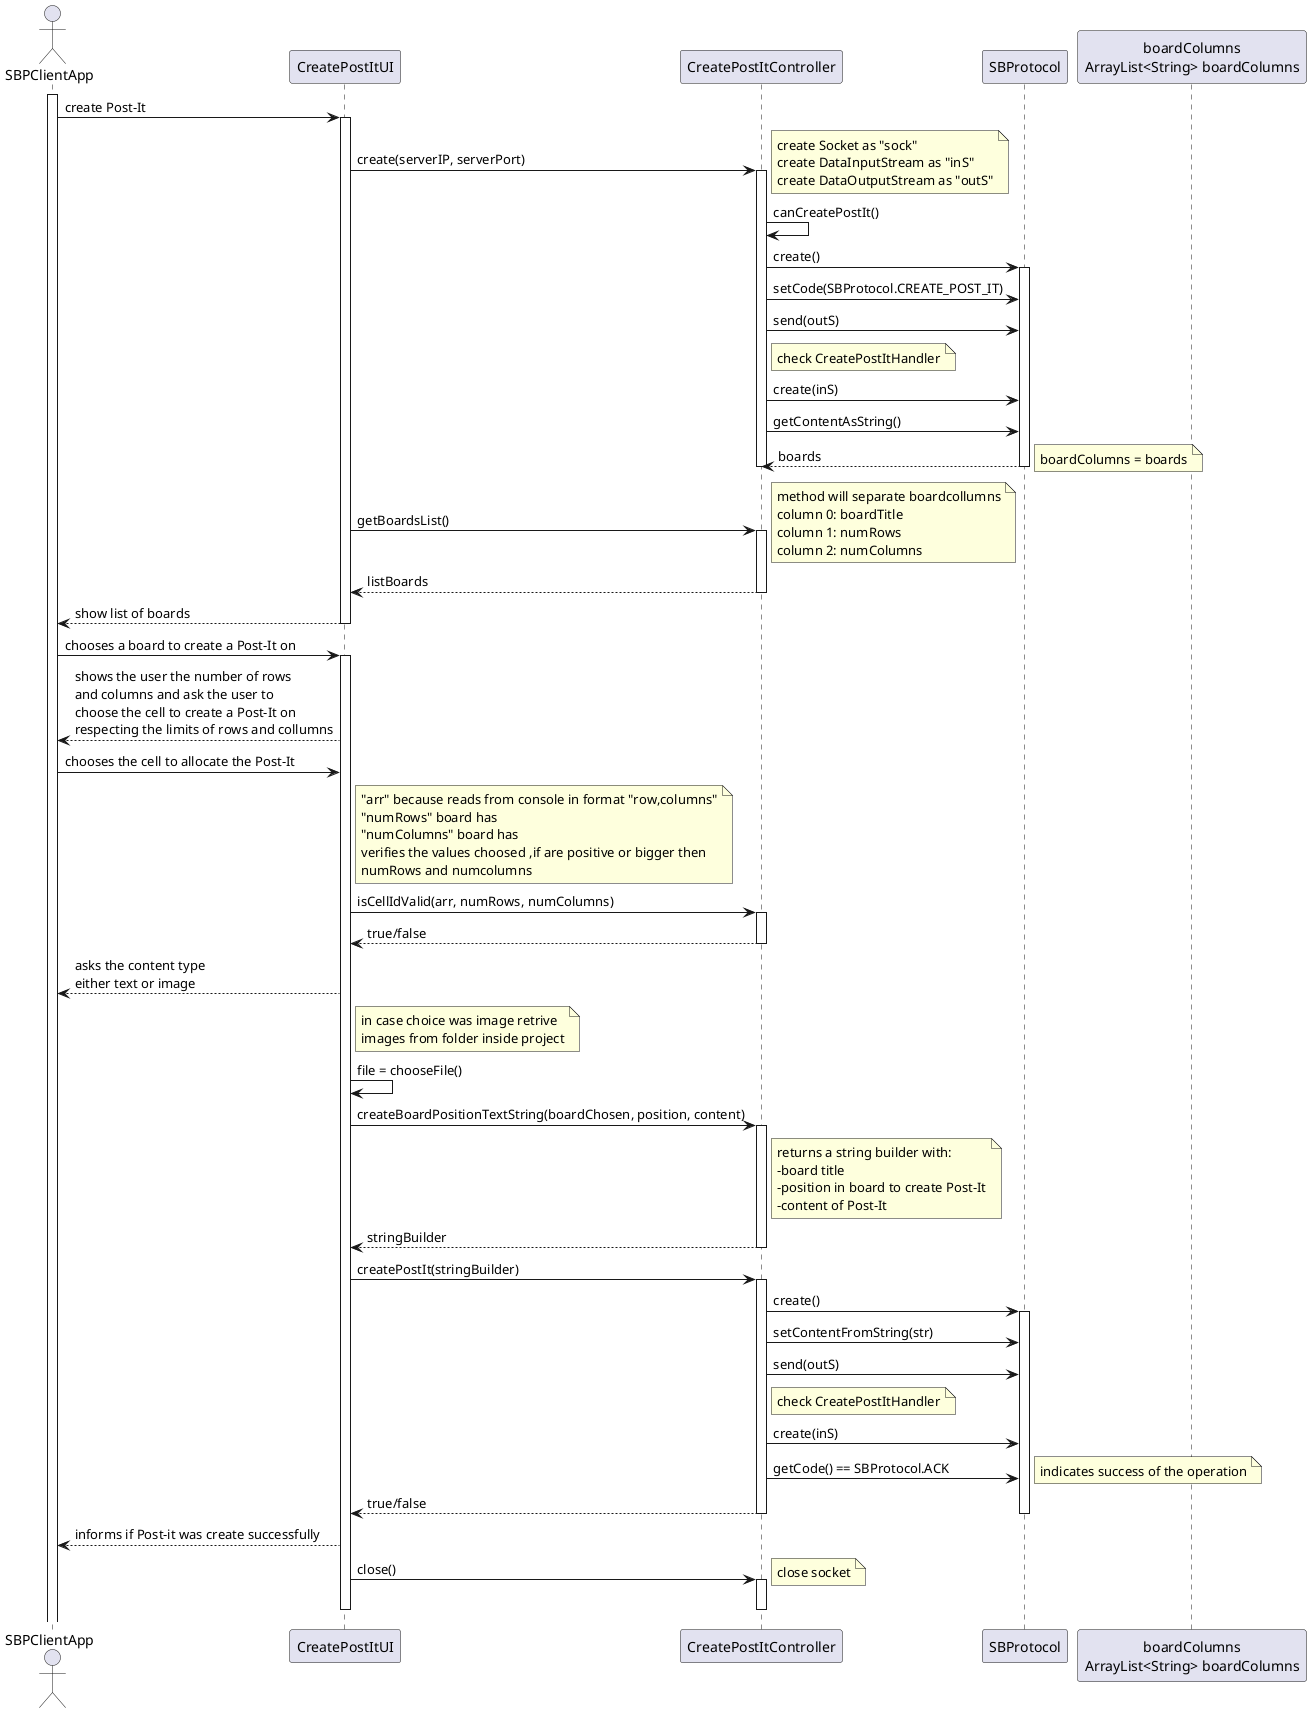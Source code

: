@startuml
actor SBPClientApp as user
participant CreatePostItUI as ui
participant CreatePostItController as ctrl
participant SBProtocol as sbp
participant "boardColumns\nArrayList<String> boardColumns" as bc



activate user
user -> ui :create Post-It
activate ui

    ui -> ctrl :create(serverIP, serverPort)
    note right: create Socket as "sock"\ncreate DataInputStream as "inS"\ncreate DataOutputStream as "outS"
    activate ctrl
        ctrl -> ctrl:canCreatePostIt()

        ctrl -> sbp : create()
        activate sbp
            ctrl -> sbp : setCode(SBProtocol.CREATE_POST_IT)
            ctrl -> sbp : send(outS)
            note right of ctrl: check CreatePostItHandler
            ctrl -> sbp : create(inS)
            ctrl -> sbp :  getContentAsString()
            sbp --> ctrl: boards
            note right : boardColumns = boards
        deactivate sbp
    deactivate ctrl

    ui -> ctrl: getBoardsList()
    activate ctrl
        note right :method will separate boardcollumns\ncolumn 0: boardTitle\ncolumn 1: numRows\ncolumn 2: numColumns
        ctrl --> ui: listBoards

    deactivate ctrl

    ui --> user : show list of boards

deactivate ui

user -> ui : chooses a board to create a Post-It on
activate ui

ui --> user : shows the user the number of rows\nand columns and ask the user to\nchoose the cell to create a Post-It on\nrespecting the limits of rows and collumns
user -> ui : chooses the cell to allocate the Post-It


    note right of ui: "arr" because reads from console in format "row,columns"\n"numRows" board has\n"numColumns" board has\nverifies the values choosed ,if are positive or bigger then\nnumRows and numcolumns
    ui -> ctrl : isCellIdValid(arr, numRows, numColumns)
    activate ctrl
        ctrl --> ui : true/false
    deactivate ctrl


    ui --> user : asks the content type\neither text or image

    note right of ui: in case choice was image retrive\nimages from folder inside project
    ui -> ui : file = chooseFile()

    ui -> ctrl : createBoardPositionTextString(boardChosen, position, content)
    activate ctrl
        note right of ctrl : returns a string builder with:\n-board title\n-position in board to create Post-It\n-content of Post-It
        ctrl --> ui : stringBuilder
    deactivate ctrl


    ui -> ctrl :createPostIt(stringBuilder)
    activate ctrl
        ctrl -> sbp : create()
        activate sbp
            ctrl -> sbp : setContentFromString(str)
            ctrl -> sbp : send(outS)
            note right of ctrl: check CreatePostItHandler
            ctrl -> sbp : create(inS)
            ctrl -> sbp : getCode() == SBProtocol.ACK
            note right : indicates success of the operation
            ctrl --> ui : true/false

        deactivate sbp
    deactivate ctrl

    ui --> user : informs if Post-it was create successfully


    ui -> ctrl : close()
    activate ctrl
        note right : close socket
    deactivate ctrl
deactivate ui





@enduml


